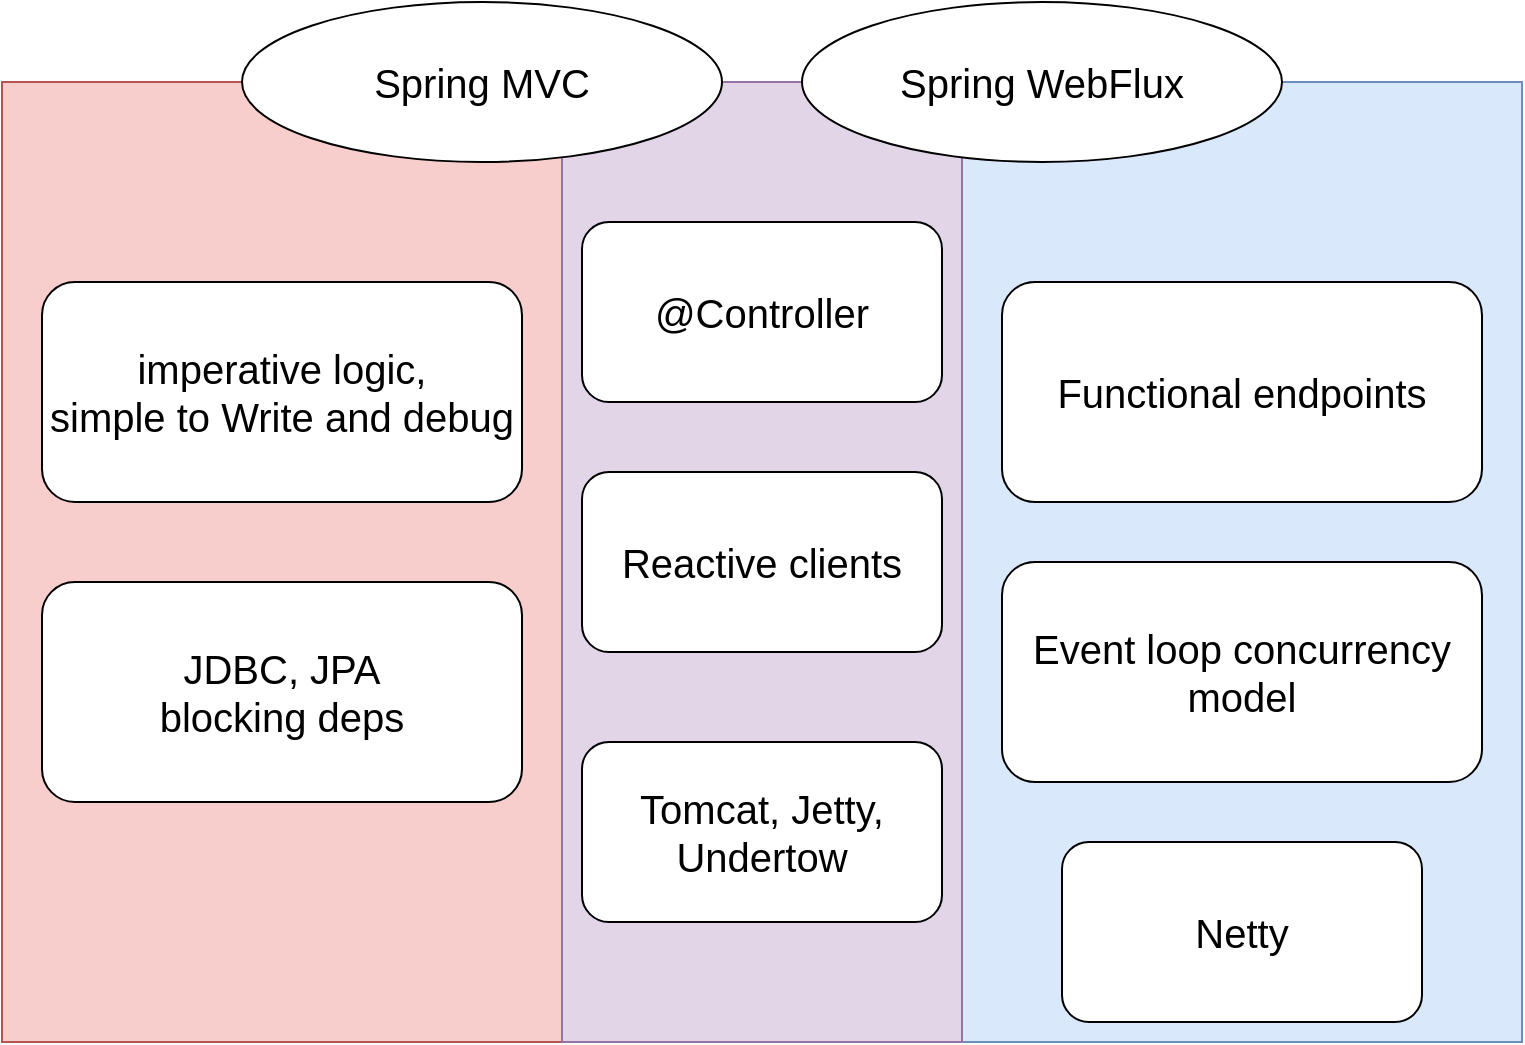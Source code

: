 <mxfile version="12.9.12" type="device"><diagram id="ap0pUQ50lrOdxaKnnMHv" name="Page-1"><mxGraphModel dx="1422" dy="762" grid="1" gridSize="10" guides="1" tooltips="1" connect="1" arrows="1" fold="1" page="1" pageScale="1" pageWidth="827" pageHeight="1169" math="0" shadow="0"><root><mxCell id="0"/><mxCell id="1" parent="0"/><mxCell id="9IWc3GykAw2IrhED6KXX-5" value="" style="whiteSpace=wrap;html=1;aspect=fixed;fillColor=#f8cecc;strokeColor=#b85450;" vertex="1" parent="1"><mxGeometry x="40" y="70" width="480" height="480" as="geometry"/></mxCell><mxCell id="9IWc3GykAw2IrhED6KXX-6" value="" style="whiteSpace=wrap;html=1;aspect=fixed;fillColor=#dae8fc;strokeColor=#6c8ebf;" vertex="1" parent="1"><mxGeometry x="320" y="70" width="480" height="480" as="geometry"/></mxCell><mxCell id="9IWc3GykAw2IrhED6KXX-8" value="" style="rounded=0;whiteSpace=wrap;html=1;fillColor=#e1d5e7;strokeColor=#9673a6;" vertex="1" parent="1"><mxGeometry x="320" y="70" width="200" height="480" as="geometry"/></mxCell><mxCell id="9IWc3GykAw2IrhED6KXX-9" value="Spring MVC" style="ellipse;whiteSpace=wrap;html=1;fontSize=20;" vertex="1" parent="1"><mxGeometry x="160" y="30" width="240" height="80" as="geometry"/></mxCell><mxCell id="9IWc3GykAw2IrhED6KXX-10" value="Spring WebFlux" style="ellipse;whiteSpace=wrap;html=1;fontSize=20;" vertex="1" parent="1"><mxGeometry x="440" y="30" width="240" height="80" as="geometry"/></mxCell><mxCell id="9IWc3GykAw2IrhED6KXX-11" value="imperative logic, &lt;br&gt;simple to Write and debug" style="rounded=1;whiteSpace=wrap;html=1;fontSize=20;" vertex="1" parent="1"><mxGeometry x="60" y="170" width="240" height="110" as="geometry"/></mxCell><mxCell id="9IWc3GykAw2IrhED6KXX-12" value="JDBC, JPA&lt;br&gt;blocking deps" style="rounded=1;whiteSpace=wrap;html=1;fontSize=20;" vertex="1" parent="1"><mxGeometry x="60" y="320" width="240" height="110" as="geometry"/></mxCell><mxCell id="9IWc3GykAw2IrhED6KXX-13" value="@Controller" style="rounded=1;whiteSpace=wrap;html=1;fontSize=20;" vertex="1" parent="1"><mxGeometry x="330" y="140" width="180" height="90" as="geometry"/></mxCell><mxCell id="9IWc3GykAw2IrhED6KXX-14" value="Reactive clients" style="rounded=1;whiteSpace=wrap;html=1;fontSize=20;" vertex="1" parent="1"><mxGeometry x="330" y="265" width="180" height="90" as="geometry"/></mxCell><mxCell id="9IWc3GykAw2IrhED6KXX-15" value="Tomcat, Jetty, Undertow" style="rounded=1;whiteSpace=wrap;html=1;fontSize=20;" vertex="1" parent="1"><mxGeometry x="330" y="400" width="180" height="90" as="geometry"/></mxCell><mxCell id="9IWc3GykAw2IrhED6KXX-16" value="Functional endpoints" style="rounded=1;whiteSpace=wrap;html=1;fontSize=20;" vertex="1" parent="1"><mxGeometry x="540" y="170" width="240" height="110" as="geometry"/></mxCell><mxCell id="9IWc3GykAw2IrhED6KXX-17" value="Event loop concurrency model" style="rounded=1;whiteSpace=wrap;html=1;fontSize=20;" vertex="1" parent="1"><mxGeometry x="540" y="310" width="240" height="110" as="geometry"/></mxCell><mxCell id="9IWc3GykAw2IrhED6KXX-18" value="Netty" style="rounded=1;whiteSpace=wrap;html=1;fontSize=20;" vertex="1" parent="1"><mxGeometry x="570" y="450" width="180" height="90" as="geometry"/></mxCell></root></mxGraphModel></diagram></mxfile>
